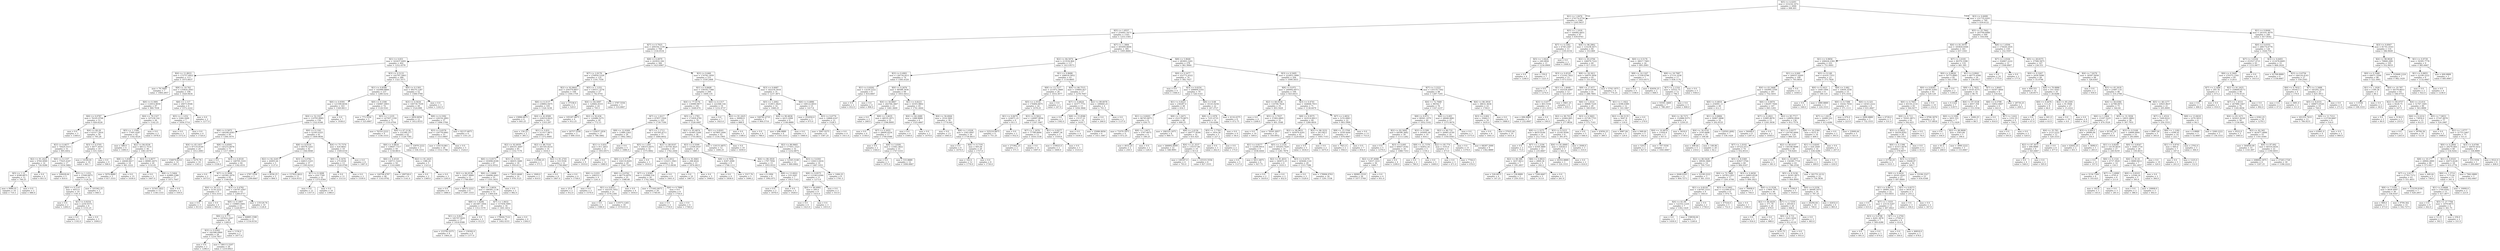digraph Tree {
node [shape=box] ;
0 [label="X[5] <= 4.4293\nmse = 333234.1072\nsamples = 2000\nvalue = 996.401"] ;
1 [label="X[1] <= 1.0476\nmse = 274174.0754\nsamples = 1260\nvalue = 1205.9437"] ;
0 -> 1 [labeldistance=2.5, labelangle=45, headlabel="True"] ;
2 [label="X[5] <= 1.8557\nmse = 254401.5473\nsamples = 1163\nvalue = 1253.1565"] ;
1 -> 2 ;
3 [label="X[7] <= 0.7925\nmse = 209104.1339\nsamples = 768\nvalue = 1334.0534"] ;
2 -> 3 ;
4 [label="X[1] <= 0.831\nmse = 163437.6491\nsamples = 402\nvalue = 1252.4378"] ;
3 -> 4 ;
5 [label="X[4] <= 11.8933\nmse = 172757.6922\nsamples = 113\nvalue = 1075.6637"] ;
4 -> 5 ;
6 [label="mse = 79.3469\nsamples = 7\nvalue = 1904.2857"] ;
5 -> 6 ;
7 [label="X[8] <= 10.762\nmse = 135824.2043\nsamples = 106\nvalue = 1020.9434"] ;
5 -> 7 ;
8 [label="X[0] <= 0.3081\nmse = 114914.9059\nsamples = 97\nvalue = 969.7938"] ;
7 -> 8 ;
9 [label="X[6] <= 0.0787\nmse = 76105.9708\nsamples = 53\nvalue = 826.6226"] ;
8 -> 9 ;
10 [label="mse = 0.0\nsamples = 3\nvalue = 1349.0"] ;
9 -> 10 ;
11 [label="X[4] <= 69.29\nmse = 63317.2816\nsamples = 50\nvalue = 795.28"] ;
9 -> 11 ;
12 [label="X[3] <= 0.4677\nmse = 70420.5515\nsamples = 31\nvalue = 895.6452"] ;
11 -> 12 ;
13 [label="X[2] <= 91.2425\nmse = 9764.4949\nsamples = 14\nvalue = 726.9286"] ;
12 -> 13 ;
14 [label="X[5] <= 1.12\nmse = 8398.6875\nsamples = 12\nvalue = 706.25"] ;
13 -> 14 ;
15 [label="mse = 9980.01\nsamples = 10\nvalue = 710.3"] ;
14 -> 15 ;
16 [label="mse = 0.0\nsamples = 2\nvalue = 686.0"] ;
14 -> 16 ;
17 [label="mse = 0.0\nsamples = 2\nvalue = 851.0"] ;
13 -> 17 ;
18 [label="X[0] <= 0.1107\nmse = 77625.4187\nsamples = 17\nvalue = 1034.5882"] ;
12 -> 18 ;
19 [label="mse = 109428.64\nsamples = 5\nvalue = 819.4"] ;
18 -> 19 ;
20 [label="X[5] <= 1.1252\nmse = 37040.6875\nsamples = 12\nvalue = 1124.25"] ;
18 -> 20 ;
21 [label="X[0] <= 0.1147\nmse = 4453.0\nsamples = 10\nvalue = 1181.0"] ;
20 -> 21 ;
22 [label="mse = 0.0\nsamples = 2\nvalue = 1284.0"] ;
21 -> 22 ;
23 [label="X[1] <= 0.8254\nmse = 2250.9375\nsamples = 8\nvalue = 1155.25"] ;
21 -> 23 ;
24 [label="mse = 0.0\nsamples = 5\nvalue = 1192.0"] ;
23 -> 24 ;
25 [label="mse = 0.0\nsamples = 3\nvalue = 1094.0"] ;
23 -> 25 ;
26 [label="mse = 103362.25\nsamples = 2\nvalue = 840.5"] ;
20 -> 26 ;
27 [label="X[3] <= 0.5705\nmse = 8477.3019\nsamples = 19\nvalue = 631.5263"] ;
11 -> 27 ;
28 [label="mse = 14184.81\nsamples = 10\nvalue = 661.7"] ;
27 -> 28 ;
29 [label="mse = 0.0\nsamples = 9\nvalue = 598.0"] ;
27 -> 29 ;
30 [label="X[4] <= 79.1327\nmse = 107230.142\nsamples = 44\nvalue = 1142.25"] ;
8 -> 30 ;
31 [label="X[5] <= 1.1594\nmse = 77491.6287\nsamples = 42\nvalue = 1102.4524"] ;
30 -> 31 ;
32 [label="mse = 588.0\nsamples = 4\nvalue = 1490.0"] ;
31 -> 32 ;
33 [label="X[2] <= 84.0536\nmse = 68112.7514\nsamples = 38\nvalue = 1061.6579"] ;
31 -> 33 ;
34 [label="X[8] <= 5.8381\nmse = 24648.0617\nsamples = 18\nvalue = 961.2222"] ;
33 -> 34 ;
35 [label="mse = 5976.8889\nsamples = 3\nvalue = 617.3333"] ;
34 -> 35 ;
36 [label="mse = 0.0\nsamples = 15\nvalue = 1030.0"] ;
34 -> 36 ;
37 [label="X[3] <= 0.4677\nmse = 89981.6475\nsamples = 20\nvalue = 1152.05"] ;
33 -> 37 ;
38 [label="mse = 0.0\nsamples = 3\nvalue = 1607.0"] ;
37 -> 38 ;
39 [label="X[8] <= 5.5464\nmse = 62889.2388\nsamples = 17\nvalue = 1071.7647"] ;
37 -> 39 ;
40 [label="mse = 31543.1822\nsamples = 15\nvalue = 1140.1333"] ;
39 -> 40 ;
41 [label="mse = 0.0\nsamples = 2\nvalue = 559.0"] ;
39 -> 41 ;
42 [label="mse = 0.0\nsamples = 2\nvalue = 1978.0"] ;
30 -> 42 ;
43 [label="X[6] <= 1.117\nmse = 29073.9506\nsamples = 9\nvalue = 1572.2222"] ;
7 -> 43 ;
44 [label="X[5] <= 1.1252\nmse = 5364.2449\nsamples = 7\nvalue = 1656.5714"] ;
43 -> 44 ;
45 [label="mse = 0.0\nsamples = 3\nvalue = 1572.0"] ;
44 -> 45 ;
46 [label="mse = 0.0\nsamples = 4\nvalue = 1720.0"] ;
44 -> 46 ;
47 [label="mse = 0.0\nsamples = 2\nvalue = 1277.0"] ;
43 -> 47 ;
48 [label="X[3] <= 0.5133\nmse = 142797.5063\nsamples = 289\nvalue = 1321.5571"] ;
4 -> 48 ;
49 [label="X[1] <= 0.8566\nmse = 142989.8866\nsamples = 237\nvalue = 1280.5232"] ;
48 -> 49 ;
50 [label="X[6] <= 0.9391\nmse = 121599.6036\nsamples = 163\nvalue = 1349.0613"] ;
49 -> 50 ;
51 [label="X[4] <= 52.3327\nmse = 110793.8985\nsamples = 156\nvalue = 1322.6346"] ;
50 -> 51 ;
52 [label="X[6] <= 0.5875\nmse = 140248.4583\nsamples = 95\nvalue = 1266.5474"] ;
51 -> 52 ;
53 [label="X[4] <= 45.1457\nmse = 97110.9149\nsamples = 24\nvalue = 1412.2083"] ;
52 -> 53 ;
54 [label="mse = 156879.8214\nsamples = 14\nvalue = 1461.5"] ;
53 -> 54 ;
55 [label="mse = 5270.76\nsamples = 10\nvalue = 1343.2"] ;
53 -> 55 ;
56 [label="X[8] <= 6.8581\nmse = 145233.8476\nsamples = 71\nvalue = 1217.3099"] ;
52 -> 56 ;
57 [label="mse = 0.0\nsamples = 7\nvalue = 1536.0"] ;
56 -> 57 ;
58 [label="X[3] <= 0.4518\nmse = 148795.3103\nsamples = 64\nvalue = 1182.4531"] ;
56 -> 58 ;
59 [label="mse = 0.0\nsamples = 2\nvalue = 1673.0"] ;
58 -> 59 ;
60 [label="X[7] <= 0.3098\nmse = 145582.2979\nsamples = 62\nvalue = 1166.629"] ;
58 -> 60 ;
61 [label="X[4] <= 30.111\nmse = 5134.2222\nsamples = 9\nvalue = 914.3333"] ;
60 -> 61 ;
62 [label="mse = 0.0\nsamples = 3\nvalue = 813.0"] ;
61 -> 62 ;
63 [label="mse = 0.0\nsamples = 6\nvalue = 965.0"] ;
61 -> 63 ;
64 [label="X[3] <= 0.4782\nmse = 156787.4567\nsamples = 53\nvalue = 1209.4717"] ;
60 -> 64 ;
65 [label="X[0] <= 0.1807\nmse = 159865.0481\nsamples = 43\nvalue = 1228.6977"] ;
64 -> 65 ;
66 [label="X[6] <= 0.775\nmse = 197614.2267\nsamples = 30\nvalue = 1260.8"] ;
65 -> 66 ;
67 [label="X[3] <= 0.4562\nmse = 182588.0969\nsamples = 28\nvalue = 1216.7857"] ;
66 -> 67 ;
68 [label="mse = 0.0\nsamples = 2\nvalue = 1296.0"] ;
67 -> 68 ;
69 [label="mse = 196113.5207\nsamples = 26\nvalue = 1210.6923"] ;
67 -> 69 ;
70 [label="mse = 1156.0\nsamples = 2\nvalue = 1877.0"] ;
66 -> 70 ;
71 [label="mse = 64885.1598\nsamples = 13\nvalue = 1154.6154"] ;
65 -> 71 ;
72 [label="mse = 135129.76\nsamples = 10\nvalue = 1126.8"] ;
64 -> 72 ;
73 [label="X[0] <= 0.1341\nmse = 52393.0325\nsamples = 61\nvalue = 1409.9836"] ;
51 -> 73 ;
74 [label="X[8] <= 8.9316\nmse = 69378.3243\nsamples = 42\nvalue = 1364.9048"] ;
73 -> 74 ;
75 [label="X[2] <= 92.3245\nmse = 44493.44\nsamples = 5\nvalue = 1137.6"] ;
74 -> 75 ;
76 [label="mse = 2787.5556\nsamples = 3\nvalue = 1299.6667"] ;
75 -> 76 ;
77 [label="mse = 8556.25\nsamples = 2\nvalue = 894.5"] ;
75 -> 77 ;
78 [label="X[3] <= 0.4782\nmse = 64815.5325\nsamples = 37\nvalue = 1395.6216"] ;
74 -> 78 ;
79 [label="mse = 157822.0622\nsamples = 15\nvalue = 1424.9333"] ;
78 -> 79 ;
80 [label="X[7] <= 0.3098\nmse = 416.7769\nsamples = 22\nvalue = 1375.6364"] ;
78 -> 80 ;
81 [label="mse = 0.0\nsamples = 12\nvalue = 1357.0"] ;
80 -> 81 ;
82 [label="mse = 0.0\nsamples = 10\nvalue = 1398.0"] ;
80 -> 82 ;
83 [label="X[4] <= 75.7374\nmse = 424.8643\nsamples = 19\nvalue = 1509.6316"] ;
73 -> 83 ;
84 [label="X[0] <= 0.1676\nmse = 275.4556\nsamples = 13\nvalue = 1520.0769"] ;
83 -> 84 ;
85 [label="mse = 0.0\nsamples = 11\nvalue = 1513.0"] ;
84 -> 85 ;
86 [label="mse = 0.0\nsamples = 2\nvalue = 1559.0"] ;
84 -> 86 ;
87 [label="mse = 0.0\nsamples = 6\nvalue = 1487.0"] ;
83 -> 87 ;
88 [label="mse = 0.0\nsamples = 7\nvalue = 1938.0"] ;
50 -> 88 ;
89 [label="X[0] <= 0.1506\nmse = 156967.4903\nsamples = 74\nvalue = 1129.5541"] ;
49 -> 89 ;
90 [label="mse = 773.5556\nsamples = 3\nvalue = 525.6667"] ;
89 -> 90 ;
91 [label="X[5] <= 1.1235\nmse = 147507.1359\nsamples = 71\nvalue = 1155.0704"] ;
89 -> 91 ;
92 [label="mse = 76310.2222\nsamples = 9\nvalue = 1336.3333"] ;
91 -> 92 ;
93 [label="X[4] <= 67.2136\nmse = 152380.377\nsamples = 62\nvalue = 1128.7581"] ;
91 -> 93 ;
94 [label="X[6] <= 0.8834\nmse = 139647.7317\nsamples = 59\nvalue = 1158.8814"] ;
93 -> 94 ;
95 [label="X[6] <= 0.4518\nmse = 149711.5243\nsamples = 54\nvalue = 1143.6481"] ;
94 -> 95 ;
96 [label="mse = 144708.4787\nsamples = 48\nvalue = 1143.9792"] ;
95 -> 96 ;
97 [label="mse = 189728.0\nsamples = 6\nvalue = 1141.0"] ;
95 -> 97 ;
98 [label="X[2] <= 91.2425\nmse = 1386.24\nsamples = 5\nvalue = 1323.4"] ;
94 -> 98 ;
99 [label="mse = 0.0\nsamples = 2\nvalue = 1369.0"] ;
98 -> 99 ;
100 [label="mse = 0.0\nsamples = 3\nvalue = 1293.0"] ;
98 -> 100 ;
101 [label="mse = 33976.2222\nsamples = 3\nvalue = 536.3333"] ;
93 -> 101 ;
102 [label="X[0] <= 0.1393\nmse = 99270.1287\nsamples = 52\nvalue = 1508.5769"] ;
48 -> 102 ;
103 [label="X[3] <= 0.5634\nmse = 100730.7039\nsamples = 49\nvalue = 1524.898"] ;
102 -> 103 ;
104 [label="mse = 2850.8056\nsamples = 12\nvalue = 1612.8333"] ;
103 -> 104 ;
105 [label="X[8] <= 6.3392\nmse = 129154.2893\nsamples = 37\nvalue = 1496.3784"] ;
103 -> 105 ;
106 [label="X[3] <= 0.6578\nmse = 130778.6961\nsamples = 33\nvalue = 1513.9697"] ;
105 -> 106 ;
107 [label="mse = 154110.861\nsamples = 28\nvalue = 1512.1786"] ;
106 -> 107 ;
108 [label="mse = 0.0\nsamples = 5\nvalue = 1524.0"] ;
106 -> 108 ;
109 [label="mse = 92137.6875\nsamples = 4\nvalue = 1351.25"] ;
105 -> 109 ;
110 [label="mse = 0.0\nsamples = 3\nvalue = 1242.0"] ;
102 -> 110 ;
111 [label="X[8] <= 6.4979\nmse = 243910.184\nsamples = 366\nvalue = 1423.6967"] ;
3 -> 111 ;
112 [label="X[7] <= 2.9178\nmse = 276959.5328\nsamples = 135\nvalue = 1191.7556"] ;
111 -> 112 ;
113 [label="X[2] <= 92.8643\nmse = 250379.8857\nsamples = 108\nvalue = 1304.1759"] ;
112 -> 113 ;
114 [label="X[6] <= 0.3137\nmse = 238802.0475\nsamples = 105\nvalue = 1326.3238"] ;
113 -> 114 ;
115 [label="mse = 23896.6875\nsamples = 4\nvalue = 645.25"] ;
114 -> 115 ;
116 [label="X[4] <= 42.8589\nmse = 228214.8425\nsamples = 101\nvalue = 1353.297"] ;
114 -> 116 ;
117 [label="mse = 156.25\nsamples = 2\nvalue = 385.5"] ;
116 -> 117 ;
118 [label="X[1] <= 0.831\nmse = 213517.9871\nsamples = 99\nvalue = 1372.8485"] ;
116 -> 118 ;
119 [label="X[2] <= 92.6939\nmse = 204101.4497\nsamples = 85\nvalue = 1332.7176"] ;
118 -> 119 ;
120 [label="X[6] <= 0.6573\nmse = 193096.8189\nsamples = 67\nvalue = 1432.9552"] ;
119 -> 120 ;
121 [label="X[2] <= 84.0536\nmse = 31627.8889\nsamples = 12\nvalue = 1788.6667"] ;
120 -> 121 ;
122 [label="mse = 0.0\nsamples = 6\nvalue = 1880.0"] ;
121 -> 122 ;
123 [label="mse = 46572.2222\nsamples = 6\nvalue = 1697.3333"] ;
121 -> 123 ;
124 [label="X[6] <= 1.0498\nmse = 194696.4443\nsamples = 55\nvalue = 1355.3455"] ;
120 -> 124 ;
125 [label="X[8] <= 3.0654\nmse = 196585.1136\nsamples = 53\nvalue = 1369.434"] ;
124 -> 125 ;
126 [label="X[8] <= 1.9206\nmse = 261487.1856\nsamples = 19\nvalue = 1312.1579"] ;
125 -> 126 ;
127 [label="X[1] <= 0.823\nmse = 185707.8201\nsamples = 17\nvalue = 1418.0588"] ;
126 -> 127 ;
128 [label="mse = 233782.9375\nsamples = 8\nvalue = 1464.25"] ;
127 -> 128 ;
129 [label="mse = 139392.0\nsamples = 9\nvalue = 1377.0"] ;
127 -> 129 ;
130 [label="mse = 0.0\nsamples = 2\nvalue = 412.0"] ;
126 -> 130 ;
131 [label="X[7] <= 1.0632\nmse = 157458.5995\nsamples = 34\nvalue = 1401.4412"] ;
125 -> 131 ;
132 [label="mse = 178444.7122\nsamples = 30\nvalue = 1402.4333"] ;
131 -> 132 ;
133 [label="mse = 0.0\nsamples = 4\nvalue = 1394.0"] ;
131 -> 133 ;
134 [label="mse = 0.0\nsamples = 2\nvalue = 982.0"] ;
124 -> 134 ;
135 [label="X[3] <= 0.516\nmse = 68455.3488\nsamples = 18\nvalue = 959.6111"] ;
119 -> 135 ;
136 [label="mse = 73633.4648\nsamples = 16\nvalue = 978.3125"] ;
135 -> 136 ;
137 [label="mse = 1849.0\nsamples = 2\nvalue = 810.0"] ;
135 -> 137 ;
138 [label="X[2] <= 88.7516\nmse = 201545.8214\nsamples = 14\nvalue = 1616.5"] ;
118 -> 138 ;
139 [label="mse = 133590.25\nsamples = 2\nvalue = 571.5"] ;
138 -> 139 ;
140 [label="X[4] <= 91.2745\nmse = 533.5556\nsamples = 12\nvalue = 1790.6667"] ;
138 -> 140 ;
141 [label="mse = 0.0\nsamples = 8\nvalue = 1807.0"] ;
140 -> 141 ;
142 [label="mse = 0.0\nsamples = 4\nvalue = 1758.0"] ;
140 -> 142 ;
143 [label="mse = 37538.0\nsamples = 3\nvalue = 529.0"] ;
113 -> 143 ;
144 [label="X[5] <= 1.1252\nmse = 130511.3278\nsamples = 27\nvalue = 742.0741"] ;
112 -> 144 ;
145 [label="X[4] <= 64.5097\nmse = 120662.8333\nsamples = 24\nvalue = 795.5"] ;
144 -> 145 ;
146 [label="mse = 105187.6875\nsamples = 4\nvalue = 912.25"] ;
145 -> 146 ;
147 [label="X[2] <= 92.636\nmse = 120486.5275\nsamples = 20\nvalue = 772.15"] ;
145 -> 147 ;
148 [label="mse = 26757.5556\nsamples = 3\nvalue = 690.3333"] ;
147 -> 148 ;
149 [label="mse = 135637.1834\nsamples = 17\nvalue = 786.5882"] ;
147 -> 149 ;
150 [label="mse = 3787.5556\nsamples = 3\nvalue = 314.6667"] ;
144 -> 150 ;
151 [label="X[3] <= 0.668\nmse = 174782.1859\nsamples = 231\nvalue = 1559.2468"] ;
111 -> 151 ;
152 [label="X[1] <= 0.8408\nmse = 158183.7368\nsamples = 200\nvalue = 1609.135"] ;
151 -> 152 ;
153 [label="X[4] <= 77.0176\nmse = 134989.9877\nsamples = 181\nvalue = 1648.674"] ;
152 -> 153 ;
154 [label="X[7] <= 1.0217\nmse = 87857.1926\nsamples = 103\nvalue = 1739.7184"] ;
153 -> 154 ;
155 [label="X[8] <= 12.9309\nmse = 11880.2263\nsamples = 26\nvalue = 1902.3462"] ;
154 -> 155 ;
156 [label="X[1] <= 0.831\nmse = 911.2653\nsamples = 21\nvalue = 1953.8571"] ;
155 -> 156 ;
157 [label="mse = 0.0\nsamples = 9\nvalue = 1919.0"] ;
156 -> 157 ;
158 [label="mse = 0.0\nsamples = 12\nvalue = 1980.0"] ;
156 -> 158 ;
159 [label="mse = 0.0\nsamples = 5\nvalue = 1686.0"] ;
155 -> 159 ;
160 [label="X[7] <= 1.1713\nmse = 101565.8711\nsamples = 77\nvalue = 1684.8052"] ;
154 -> 160 ;
161 [label="X[5] <= 1.645\nmse = 106315.6475\nsamples = 32\nvalue = 1575.9062"] ;
160 -> 161 ;
162 [label="X[0] <= 0.3773\nmse = 104110.8205\nsamples = 29\nvalue = 1540.7241"] ;
161 -> 162 ;
163 [label="X[6] <= 0.931\nmse = 108253.5\nsamples = 4\nvalue = 1241.0"] ;
162 -> 163 ;
164 [label="mse = 25.0\nsamples = 2\nvalue = 912.0"] ;
163 -> 164 ;
165 [label="mse = 0.0\nsamples = 2\nvalue = 1570.0"] ;
163 -> 165 ;
166 [label="X[6] <= 0.6762\nmse = 86774.6976\nsamples = 25\nvalue = 1588.68"] ;
162 -> 166 ;
167 [label="X[1] <= 0.8311\nmse = 102335.7052\nsamples = 21\nvalue = 1576.2381"] ;
166 -> 167 ;
168 [label="mse = 0.0\nsamples = 3\nvalue = 1586.0"] ;
167 -> 168 ;
169 [label="mse = 119373.1265\nsamples = 18\nvalue = 1574.6111"] ;
167 -> 169 ;
170 [label="mse = 0.0\nsamples = 4\nvalue = 1654.0"] ;
166 -> 170 ;
171 [label="mse = 0.0\nsamples = 3\nvalue = 1916.0"] ;
161 -> 171 ;
172 [label="X[2] <= 89.9107\nmse = 83758.3625\nsamples = 45\nvalue = 1762.2444"] ;
160 -> 172 ;
173 [label="X[7] <= 4.2012\nmse = 110211.1943\nsamples = 32\nvalue = 1715.8438"] ;
172 -> 173 ;
174 [label="X[7] <= 2.9385\nmse = 131898.534\nsamples = 26\nvalue = 1742.3462"] ;
173 -> 174 ;
175 [label="mse = 171442.8475\nsamples = 20\nvalue = 1740.05"] ;
174 -> 175 ;
176 [label="X[6] <= 0.7886\nmse = 8.0\nsamples = 6\nvalue = 1750.0"] ;
174 -> 176 ;
177 [label="mse = 0.0\nsamples = 2\nvalue = 1754.0"] ;
176 -> 177 ;
178 [label="mse = 0.0\nsamples = 4\nvalue = 1748.0"] ;
176 -> 178 ;
179 [label="mse = 0.0\nsamples = 6\nvalue = 1601.0"] ;
173 -> 179 ;
180 [label="X[2] <= 91.8461\nmse = 298.4024\nsamples = 13\nvalue = 1876.4615"] ;
172 -> 180 ;
181 [label="mse = 0.0\nsamples = 10\nvalue = 1867.0"] ;
180 -> 181 ;
182 [label="mse = 0.0\nsamples = 3\nvalue = 1908.0"] ;
180 -> 182 ;
183 [label="X[5] <= 1.1783\nmse = 171829.4781\nsamples = 78\nvalue = 1528.4487"] ;
153 -> 183 ;
184 [label="X[2] <= 93.4874\nmse = 81065.5208\nsamples = 36\nvalue = 1755.0833"] ;
183 -> 184 ;
185 [label="X[3] <= 0.5599\nmse = 12506.9167\nsamples = 24\nvalue = 1885.5"] ;
184 -> 185 ;
186 [label="X[8] <= 8.7856\nmse = 8307.2099\nsamples = 9\nvalue = 1768.1111"] ;
185 -> 186 ;
187 [label="mse = 0.0\nsamples = 4\nvalue = 1858.0"] ;
186 -> 187 ;
188 [label="mse = 3317.76\nsamples = 5\nvalue = 1696.2"] ;
186 -> 188 ;
189 [label="X[4] <= 80.3918\nmse = 1797.7956\nsamples = 15\nvalue = 1955.9333"] ;
185 -> 189 ;
190 [label="mse = 0.1094\nsamples = 8\nvalue = 1992.875"] ;
189 -> 190 ;
191 [label="X[8] <= 13.0022\nmse = 510.2041\nsamples = 7\nvalue = 1913.7143"] ;
189 -> 191 ;
192 [label="mse = 0.0\nsamples = 2\nvalue = 1878.0"] ;
191 -> 192 ;
193 [label="mse = 0.0\nsamples = 5\nvalue = 1928.0"] ;
191 -> 193 ;
194 [label="mse = 116131.6875\nsamples = 12\nvalue = 1494.25"] ;
184 -> 194 ;
195 [label="X[1] <= 0.8203\nmse = 167865.2494\nsamples = 42\nvalue = 1334.1905"] ;
183 -> 195 ;
196 [label="mse = 0.0\nsamples = 10\nvalue = 1659.0"] ;
195 -> 196 ;
197 [label="X[2] <= 89.9665\nmse = 177051.1523\nsamples = 32\nvalue = 1232.6875"] ;
195 -> 197 ;
198 [label="mse = 12345.5148\nsamples = 13\nvalue = 860.8462"] ;
197 -> 198 ;
199 [label="X[3] <= 0.6361\nmse = 130413.0416\nsamples = 19\nvalue = 1487.1053"] ;
197 -> 199 ;
200 [label="X[8] <= 9.9575\nmse = 115363.6364\nsamples = 11\nvalue = 1273.0"] ;
199 -> 200 ;
201 [label="X[4] <= 84.6992\nmse = 200.0\nsamples = 9\nvalue = 1433.0"] ;
200 -> 201 ;
202 [label="mse = 0.0\nsamples = 6\nvalue = 1423.0"] ;
201 -> 202 ;
203 [label="mse = 0.0\nsamples = 3\nvalue = 1453.0"] ;
201 -> 203 ;
204 [label="mse = 0.0\nsamples = 2\nvalue = 553.0"] ;
200 -> 204 ;
205 [label="mse = 1406.25\nsamples = 8\nvalue = 1781.5"] ;
199 -> 205 ;
206 [label="X[0] <= 0.1317\nmse = 222368.144\nsamples = 19\nvalue = 1232.4737"] ;
152 -> 206 ;
207 [label="mse = 0.0\nsamples = 7\nvalue = 1823.0"] ;
206 -> 207 ;
208 [label="X[2] <= 91.2425\nmse = 30000.0\nsamples = 12\nvalue = 888.0"] ;
206 -> 208 ;
209 [label="mse = 0.0\nsamples = 3\nvalue = 1188.0"] ;
208 -> 209 ;
210 [label="mse = 0.0\nsamples = 9\nvalue = 788.0"] ;
208 -> 210 ;
211 [label="X[3] <= 0.6687\nmse = 162218.3018\nsamples = 31\nvalue = 1237.3871"] ;
151 -> 211 ;
212 [label="X[5] <= 1.2062\nmse = 153811.0625\nsamples = 16\nvalue = 1068.25"] ;
211 -> 212 ;
213 [label="mse = 326781.6735\nsamples = 7\nvalue = 964.5714"] ;
212 -> 213 ;
214 [label="X[4] <= 90.4836\nmse = 4415.2099\nsamples = 9\nvalue = 1148.8889"] ;
212 -> 214 ;
215 [label="mse = 696.8889\nsamples = 6\nvalue = 1193.3333"] ;
214 -> 215 ;
216 [label="mse = 0.0\nsamples = 3\nvalue = 1060.0"] ;
214 -> 216 ;
217 [label="X[6] <= 0.4886\nmse = 108122.6933\nsamples = 15\nvalue = 1417.8"] ;
211 -> 217 ;
218 [label="mse = 252050.0\nsamples = 3\nvalue = 975.0"] ;
217 -> 218 ;
219 [label="X[3] <= 0.6776\nmse = 10868.4167\nsamples = 12\nvalue = 1528.5"] ;
217 -> 219 ;
220 [label="mse = 5947.9375\nsamples = 8\nvalue = 1587.25"] ;
219 -> 220 ;
221 [label="mse = 0.0\nsamples = 4\nvalue = 1411.0"] ;
219 -> 221 ;
222 [label="X[7] <= 1.3884\nmse = 305009.8004\nsamples = 395\nvalue = 1095.8684"] ;
2 -> 222 ;
223 [label="X[2] <= 84.5074\nmse = 213534.964\nsamples = 117\nvalue = 1413.9573"] ;
222 -> 223 ;
224 [label="X[3] <= 0.4901\nmse = 136734.9211\nsamples = 74\nvalue = 1585.4324"] ;
223 -> 224 ;
225 [label="X[1] <= 0.8292\nmse = 13230.2222\nsamples = 6\nvalue = 814.6667"] ;
224 -> 225 ;
226 [label="mse = 0.0\nsamples = 2\nvalue = 652.0"] ;
225 -> 226 ;
227 [label="mse = 0.0\nsamples = 4\nvalue = 896.0"] ;
225 -> 227 ;
228 [label="X[0] <= 0.2676\nmse = 90588.3936\nsamples = 68\nvalue = 1653.4412"] ;
224 -> 228 ;
229 [label="X[4] <= 56.8867\nmse = 202766.3667\nsamples = 23\nvalue = 1481.2609"] ;
228 -> 229 ;
230 [label="mse = 0.0\nsamples = 2\nvalue = 268.0"] ;
229 -> 230 ;
231 [label="X[8] <= 3.4635\nmse = 68535.2971\nsamples = 21\nvalue = 1596.8095"] ;
229 -> 231 ;
232 [label="mse = 0.0\nsamples = 4\nvalue = 1158.0"] ;
231 -> 232 ;
233 [label="X[7] <= 0.2055\nmse = 28694.0554\nsamples = 17\nvalue = 1700.0588"] ;
231 -> 233 ;
234 [label="mse = 0.0\nsamples = 2\nvalue = 1344.0"] ;
233 -> 234 ;
235 [label="X[8] <= 5.8381\nmse = 13362.3822\nsamples = 15\nvalue = 1747.5333"] ;
233 -> 235 ;
236 [label="mse = 0.0\nsamples = 3\nvalue = 1975.0"] ;
235 -> 236 ;
237 [label="mse = 533.8889\nsamples = 12\nvalue = 1690.6667"] ;
235 -> 237 ;
238 [label="X[1] <= 0.8223\nmse = 10355.9802\nsamples = 45\nvalue = 1741.4444"] ;
228 -> 238 ;
239 [label="X[4] <= 64.2089\nmse = 1088.8889\nsamples = 6\nvalue = 1525.6667"] ;
238 -> 239 ;
240 [label="mse = 0.0\nsamples = 4\nvalue = 1549.0"] ;
239 -> 240 ;
241 [label="mse = 0.0\nsamples = 2\nvalue = 1479.0"] ;
239 -> 241 ;
242 [label="X[4] <= 56.6944\nmse = 3516.5891\nsamples = 39\nvalue = 1774.641"] ;
238 -> 242 ;
243 [label="mse = 0.0\nsamples = 13\nvalue = 1845.0"] ;
242 -> 243 ;
244 [label="X[8] <= 1.0328\nmse = 1562.0947\nsamples = 26\nvalue = 1739.4615"] ;
242 -> 244 ;
245 [label="mse = 0.0\nsamples = 6\nvalue = 1679.0"] ;
244 -> 245 ;
246 [label="X[6] <= 0.7191\nmse = 605.04\nsamples = 20\nvalue = 1757.6"] ;
244 -> 246 ;
247 [label="mse = 162.0\nsamples = 12\nvalue = 1776.0"] ;
246 -> 247 ;
248 [label="mse = 0.0\nsamples = 8\nvalue = 1730.0"] ;
246 -> 248 ;
249 [label="X[1] <= 0.8688\nmse = 208018.5852\nsamples = 43\nvalue = 1118.8605"] ;
223 -> 249 ;
250 [label="X[8] <= 13.7217\nmse = 211972.3669\nsamples = 26\nvalue = 1014.3077"] ;
249 -> 250 ;
251 [label="X[5] <= 2.3516\nmse = 176484.6875\nsamples = 24\nvalue = 1078.25"] ;
250 -> 251 ;
252 [label="X[1] <= 0.8479\nmse = 224071.25\nsamples = 6\nvalue = 811.5"] ;
251 -> 252 ;
253 [label="mse = 325216.6875\nsamples = 4\nvalue = 751.25"] ;
252 -> 253 ;
254 [label="mse = 0.0\nsamples = 2\nvalue = 932.0"] ;
252 -> 254 ;
255 [label="X[3] <= 0.5822\nmse = 128997.8056\nsamples = 18\nvalue = 1167.1667"] ;
251 -> 255 ;
256 [label="X[7] <= 1.2076\nmse = 77788.8994\nsamples = 13\nvalue = 1016.1538"] ;
255 -> 256 ;
257 [label="mse = 271962.25\nsamples = 2\nvalue = 571.5"] ;
256 -> 257 ;
258 [label="mse = 0.0\nsamples = 11\nvalue = 1097.0"] ;
256 -> 258 ;
259 [label="X[1] <= 0.8277\nmse = 48687.36\nsamples = 5\nvalue = 1559.8"] ;
255 -> 259 ;
260 [label="mse = 119025.0\nsamples = 2\nvalue = 1600.0"] ;
259 -> 260 ;
261 [label="mse = 0.0\nsamples = 3\nvalue = 1533.0"] ;
259 -> 261 ;
262 [label="mse = 0.0\nsamples = 2\nvalue = 247.0"] ;
250 -> 262 ;
263 [label="X[4] <= 66.7515\nmse = 159683.827\nsamples = 17\nvalue = 1278.7647"] ;
249 -> 263 ;
264 [label="X[7] <= 0.6624\nmse = 16377.7751\nsamples = 13\nvalue = 1456.3846"] ;
263 -> 264 ;
265 [label="mse = 0.0\nsamples = 3\nvalue = 1582.0"] ;
264 -> 265 ;
266 [label="X[8] <= 15.8586\nmse = 15137.21\nsamples = 10\nvalue = 1418.7"] ;
264 -> 266 ;
267 [label="mse = 0.0\nsamples = 4\nvalue = 1430.0"] ;
266 -> 267 ;
268 [label="mse = 25086.8056\nsamples = 6\nvalue = 1411.1667"] ;
266 -> 268 ;
269 [label="X[2] <= 89.6078\nmse = 189660.25\nsamples = 4\nvalue = 701.5"] ;
263 -> 269 ;
270 [label="mse = 0.0\nsamples = 2\nvalue = 266.0"] ;
269 -> 270 ;
271 [label="mse = 0.0\nsamples = 2\nvalue = 1137.0"] ;
269 -> 271 ;
272 [label="X[8] <= 5.9648\nmse = 283003.3201\nsamples = 278\nvalue = 961.9964"] ;
222 -> 272 ;
273 [label="X[0] <= 0.1677\nmse = 252772.4522\nsamples = 74\nvalue = 582.7027"] ;
272 -> 273 ;
274 [label="mse = 0.0\nsamples = 4\nvalue = 1566.0"] ;
273 -> 274 ;
275 [label="X[3] <= 0.6254\nmse = 208809.5355\nsamples = 70\nvalue = 526.5143"] ;
273 -> 275 ;
276 [label="X[1] <= 0.8221\nmse = 236287.0\nsamples = 48\nvalue = 654.5"] ;
275 -> 276 ;
277 [label="X[1] <= 0.8203\nmse = 96745.6875\nsamples = 8\nvalue = 430.75"] ;
276 -> 277 ;
278 [label="mse = 71079.1875\nsamples = 4\nvalue = 672.25"] ;
277 -> 278 ;
279 [label="X[8] <= 1.0471\nmse = 5767.6875\nsamples = 4\nvalue = 189.25"] ;
277 -> 279 ;
280 [label="mse = 4032.25\nsamples = 2\nvalue = 250.5"] ;
279 -> 280 ;
281 [label="mse = 0.0\nsamples = 2\nvalue = 128.0"] ;
279 -> 281 ;
282 [label="X[8] <= 1.0471\nmse = 252179.8875\nsamples = 40\nvalue = 699.25"] ;
276 -> 282 ;
283 [label="mse = 206325.1875\nsamples = 8\nvalue = 969.75"] ;
282 -> 283 ;
284 [label="X[8] <= 2.4156\nmse = 240777.8594\nsamples = 32\nvalue = 631.625"] ;
282 -> 284 ;
285 [label="mse = 266892.8099\nsamples = 22\nvalue = 548.9091"] ;
284 -> 285 ;
286 [label="X[4] <= 21.3537\nmse = 135157.84\nsamples = 10\nvalue = 813.6"] ;
284 -> 286 ;
287 [label="mse = 149187.0\nsamples = 4\nvalue = 793.0"] ;
286 -> 287 ;
288 [label="mse = 125333.5556\nsamples = 6\nvalue = 827.3333"] ;
286 -> 288 ;
289 [label="X[6] <= 0.68\nmse = 35143.9256\nsamples = 22\nvalue = 247.2727"] ;
275 -> 289 ;
290 [label="X[8] <= 2.1978\nmse = 7221.6735\nsamples = 14\nvalue = 118.4286"] ;
289 -> 290 ;
291 [label="X[5] <= 3.7783\nmse = 1816.56\nsamples = 5\nvalue = 227.2"] ;
290 -> 291 ;
292 [label="mse = 0.0\nsamples = 3\nvalue = 262.0"] ;
291 -> 292 ;
293 [label="mse = 0.0\nsamples = 2\nvalue = 175.0"] ;
291 -> 293 ;
294 [label="mse = 0.0\nsamples = 9\nvalue = 58.0"] ;
290 -> 294 ;
295 [label="mse = 4116.4375\nsamples = 8\nvalue = 472.75"] ;
289 -> 295 ;
296 [label="X[3] <= 0.5495\nmse = 222853.3999\nsamples = 204\nvalue = 1099.5833"] ;
272 -> 296 ;
297 [label="X[8] <= 8.972\nmse = 240992.6073\nsamples = 106\nvalue = 925.6415"] ;
296 -> 297 ;
298 [label="X[2] <= 84.0536\nmse = 116706.7624\nsamples = 35\nvalue = 493.5429"] ;
297 -> 298 ;
299 [label="mse = 0.0\nsamples = 4\nvalue = 1208.0"] ;
298 -> 299 ;
300 [label="X[5] <= 3.7937\nmse = 57402.6805\nsamples = 31\nvalue = 401.3548"] ;
298 -> 300 ;
301 [label="mse = 0.0\nsamples = 10\nvalue = 509.0"] ;
300 -> 301 ;
302 [label="mse = 76591.8957\nsamples = 21\nvalue = 350.0952"] ;
300 -> 302 ;
303 [label="X[3] <= 0.4741\nmse = 164848.7915\nsamples = 71\nvalue = 1138.6479"] ;
297 -> 303 ;
304 [label="X[8] <= 9.9575\nmse = 163514.8913\nsamples = 49\nvalue = 1289.0816"] ;
303 -> 304 ;
305 [label="X[2] <= 90.9031\nmse = 165979.4201\nsamples = 42\nvalue = 1229.6429"] ;
304 -> 305 ;
306 [label="X[1] <= 0.8277\nmse = 12296.6914\nsamples = 9\nvalue = 1038.4444"] ;
305 -> 306 ;
307 [label="mse = 0.0\nsamples = 5\nvalue = 1127.0"] ;
306 -> 307 ;
308 [label="mse = 5611.6875\nsamples = 4\nvalue = 927.75"] ;
306 -> 308 ;
309 [label="X[5] <= 3.1516\nmse = 195203.7429\nsamples = 33\nvalue = 1281.7879"] ;
305 -> 309 ;
310 [label="X[2] <= 91.4031\nmse = 340472.25\nsamples = 4\nvalue = 1035.5"] ;
309 -> 310 ;
311 [label="mse = 0.0\nsamples = 2\nvalue = 1619.0"] ;
310 -> 311 ;
312 [label="mse = 0.0\nsamples = 2\nvalue = 452.0"] ;
310 -> 312 ;
313 [label="X[3] <= 0.4374\nmse = 165646.1141\nsamples = 29\nvalue = 1315.7586"] ;
309 -> 313 ;
314 [label="mse = 0.0\nsamples = 3\nvalue = 1529.0"] ;
313 -> 314 ;
315 [label="mse = 178906.9763\nsamples = 26\nvalue = 1291.1538"] ;
313 -> 315 ;
316 [label="X[2] <= 86.3232\nmse = 343.0612\nsamples = 7\nvalue = 1645.7143"] ;
304 -> 316 ;
317 [label="mse = 0.0\nsamples = 5\nvalue = 1634.0"] ;
316 -> 317 ;
318 [label="mse = 0.0\nsamples = 2\nvalue = 1675.0"] ;
316 -> 318 ;
319 [label="X[7] <= 2.4832\nmse = 5152.6963\nsamples = 22\nvalue = 803.5909"] ;
303 -> 319 ;
320 [label="X[8] <= 15.3769\nmse = 3558.4444\nsamples = 9\nvalue = 876.6667"] ;
319 -> 320 ;
321 [label="mse = 7921.0\nsamples = 2\nvalue = 956.0"] ;
320 -> 321 ;
322 [label="mse = 0.0\nsamples = 7\nvalue = 854.0"] ;
320 -> 322 ;
323 [label="mse = 0.0\nsamples = 13\nvalue = 753.0"] ;
319 -> 323 ;
324 [label="X[7] <= 3.2221\nmse = 135110.7302\nsamples = 98\nvalue = 1287.7245"] ;
296 -> 324 ;
325 [label="X[4] <= 72.7689\nmse = 98356.7\nsamples = 76\nvalue = 1167.2237"] ;
324 -> 325 ;
326 [label="X[8] <= 8.972\nmse = 99561.1479\nsamples = 49\nvalue = 1052.5102"] ;
325 -> 326 ;
327 [label="X[2] <= 82.5692\nmse = 64598.3682\nsamples = 39\nvalue = 1113.1282"] ;
326 -> 327 ;
328 [label="mse = 0.0\nsamples = 5\nvalue = 1279.0"] ;
327 -> 328 ;
329 [label="X[3] <= 0.695\nmse = 69457.0182\nsamples = 34\nvalue = 1088.7353"] ;
327 -> 329 ;
330 [label="X[2] <= 87.4088\nmse = 72037.1433\nsamples = 30\nvalue = 1060.7"] ;
329 -> 330 ;
331 [label="mse = 80983.5518\nsamples = 26\nvalue = 1077.5769"] ;
330 -> 331 ;
332 [label="mse = 0.0\nsamples = 4\nvalue = 951.0"] ;
330 -> 332 ;
333 [label="mse = 0.0\nsamples = 4\nvalue = 1299.0"] ;
329 -> 333 ;
334 [label="X[3] <= 0.599\nmse = 165695.49\nsamples = 10\nvalue = 816.1"] ;
326 -> 334 ;
335 [label="X[8] <= 11.7378\nmse = 92852.16\nsamples = 5\nvalue = 1159.2"] ;
334 -> 335 ;
336 [label="mse = 0.0\nsamples = 2\nvalue = 786.0"] ;
335 -> 336 ;
337 [label="mse = 0.0\nsamples = 3\nvalue = 1408.0"] ;
335 -> 337 ;
338 [label="X[2] <= 85.774\nmse = 3103.6\nsamples = 5\nvalue = 473.0"] ;
334 -> 338 ;
339 [label="mse = 0.0\nsamples = 3\nvalue = 471.0"] ;
338 -> 339 ;
340 [label="mse = 7744.0\nsamples = 2\nvalue = 476.0"] ;
338 -> 340 ;
341 [label="X[6] <= 0.493\nmse = 28948.9081\nsamples = 27\nvalue = 1375.4074"] ;
325 -> 341 ;
342 [label="X[2] <= 80.732\nmse = 26965.4149\nsamples = 24\nvalue = 1350.4583"] ;
341 -> 342 ;
343 [label="mse = 0.0\nsamples = 15\nvalue = 1379.0"] ;
342 -> 343 ;
344 [label="mse = 68287.2099\nsamples = 9\nvalue = 1302.8889"] ;
342 -> 344 ;
345 [label="mse = 0.0\nsamples = 3\nvalue = 1575.0"] ;
341 -> 345 ;
346 [label="X[4] <= 80.3918\nmse = 38632.3636\nsamples = 22\nvalue = 1704.0"] ;
324 -> 346 ;
347 [label="X[3] <= 0.602\nmse = 35662.5\nsamples = 16\nvalue = 1635.0"] ;
346 -> 347 ;
348 [label="mse = 0.0\nsamples = 6\nvalue = 1641.0"] ;
347 -> 348 ;
349 [label="mse = 57025.44\nsamples = 10\nvalue = 1631.4"] ;
347 -> 349 ;
350 [label="mse = 0.0\nsamples = 6\nvalue = 1888.0"] ;
346 -> 350 ;
351 [label="X[5] <= 1.1018\nmse = 164082.6651\nsamples = 97\nvalue = 639.8763"] ;
1 -> 351 ;
352 [label="X[7] <= 4.1582\nmse = 6740.2367\nsamples = 13\nvalue = 1195.6154"] ;
351 -> 352 ;
353 [label="X[5] <= 1.0424\nmse = 240.0826\nsamples = 11\nvalue = 1230.0909"] ;
352 -> 353 ;
354 [label="mse = 0.0\nsamples = 4\nvalue = 1246.0"] ;
353 -> 354 ;
355 [label="mse = 150.0\nsamples = 7\nvalue = 1221.0"] ;
353 -> 355 ;
356 [label="mse = 0.0\nsamples = 2\nvalue = 1006.0"] ;
352 -> 356 ;
357 [label="X[4] <= 96.2862\nmse = 133238.4471\nsamples = 84\nvalue = 553.869"] ;
351 -> 357 ;
358 [label="X[2] <= 83.4794\nmse = 106079.7222\nsamples = 60\nvalue = 417.3333"] ;
357 -> 358 ;
359 [label="X[3] <= 0.4518\nmse = 172162.7822\nsamples = 15\nvalue = 673.5333"] ;
358 -> 359 ;
360 [label="mse = 0.0\nsamples = 3\nvalue = 1274.0"] ;
359 -> 360 ;
361 [label="X[1] <= 1.0648\nmse = 102528.4097\nsamples = 12\nvalue = 523.4167"] ;
359 -> 361 ;
362 [label="X[3] <= 0.677\nmse = 803.5556\nsamples = 6\nvalue = 211.3333"] ;
361 -> 362 ;
363 [label="mse = 696.8889\nsamples = 3\nvalue = 232.6667"] ;
362 -> 363 ;
364 [label="mse = 0.0\nsamples = 3\nvalue = 190.0"] ;
362 -> 364 ;
365 [label="mse = 9461.25\nsamples = 6\nvalue = 835.5"] ;
361 -> 365 ;
366 [label="X[8] <= 18.3411\nmse = 54879.3956\nsamples = 45\nvalue = 331.9333"] ;
358 -> 366 ;
367 [label="X[8] <= 17.877\nmse = 38723.8786\nsamples = 41\nvalue = 288.7805"] ;
366 -> 367 ;
368 [label="X[6] <= 1.2514\nmse = 38868.7229\nsamples = 29\nvalue = 349.0345"] ;
367 -> 368 ;
369 [label="X[2] <= 90.7013\nmse = 22064.845\nsamples = 22\nvalue = 277.8636"] ;
368 -> 369 ;
370 [label="X[8] <= 2.3275\nmse = 8610.9184\nsamples = 14\nvalue = 212.7143"] ;
369 -> 370 ;
371 [label="mse = 0.0\nsamples = 2\nvalue = 75.0"] ;
370 -> 371 ;
372 [label="X[7] <= 1.2194\nmse = 6358.3889\nsamples = 12\nvalue = 235.6667"] ;
370 -> 372 ;
373 [label="X[2] <= 89.388\nmse = 3437.0612\nsamples = 7\nvalue = 195.2857"] ;
372 -> 373 ;
374 [label="mse = 526.6875\nsamples = 4\nvalue = 147.25"] ;
373 -> 374 ;
375 [label="mse = 138.8889\nsamples = 3\nvalue = 259.3333"] ;
373 -> 375 ;
376 [label="X[6] <= 0.9814\nmse = 4969.36\nsamples = 5\nvalue = 292.2"] ;
372 -> 376 ;
377 [label="mse = 7200.6667\nsamples = 3\nvalue = 313.0"] ;
376 -> 377 ;
378 [label="mse = 0.0\nsamples = 2\nvalue = 261.0"] ;
376 -> 378 ;
379 [label="X[3] <= 0.5215\nmse = 25182.8594\nsamples = 8\nvalue = 391.875"] ;
369 -> 379 ;
380 [label="X[4] <= 91.6969\nmse = 32628.4\nsamples = 5\nvalue = 441.0"] ;
379 -> 380 ;
381 [label="mse = 20352.8889\nsamples = 3\nvalue = 324.3333"] ;
380 -> 381 ;
382 [label="mse = 0.0\nsamples = 2\nvalue = 616.0"] ;
380 -> 382 ;
383 [label="mse = 2048.0\nsamples = 3\nvalue = 310.0"] ;
379 -> 383 ;
384 [label="X[3] <= 0.5603\nmse = 25728.7755\nsamples = 7\nvalue = 572.7143"] ;
368 -> 384 ;
385 [label="mse = 0.0\nsamples = 5\nvalue = 646.0"] ;
384 -> 385 ;
386 [label="mse = 43056.25\nsamples = 2\nvalue = 389.5"] ;
384 -> 386 ;
387 [label="X[1] <= 1.1822\nmse = 8396.6389\nsamples = 12\nvalue = 143.1667"] ;
367 -> 387 ;
388 [label="X[2] <= 84.5135\nmse = 5647.8\nsamples = 10\nvalue = 116.0"] ;
387 -> 388 ;
389 [label="mse = 9987.84\nsamples = 5\nvalue = 129.4"] ;
388 -> 389 ;
390 [label="mse = 948.64\nsamples = 5\nvalue = 102.6"] ;
388 -> 390 ;
391 [label="mse = 0.0\nsamples = 2\nvalue = 279.0"] ;
387 -> 391 ;
392 [label="mse = 5742.1875\nsamples = 4\nvalue = 774.25"] ;
366 -> 392 ;
393 [label="X[0] <= 0.5176\nmse = 38017.7483\nsamples = 24\nvalue = 895.2083"] ;
357 -> 393 ;
394 [label="X[8] <= 14.1167\nmse = 37358.9796\nsamples = 7\nvalue = 1033.8571"] ;
393 -> 394 ;
395 [label="mse = 0.0\nsamples = 5\nvalue = 1108.0"] ;
394 -> 395 ;
396 [label="mse = 82656.25\nsamples = 2\nvalue = 848.5"] ;
394 -> 396 ;
397 [label="X[8] <= 18.7987\nmse = 27114.1038\nsamples = 17\nvalue = 838.1176"] ;
393 -> 397 ;
398 [label="X[7] <= 2.1316\nmse = 32522.75\nsamples = 12\nvalue = 796.5"] ;
397 -> 398 ;
399 [label="mse = 55591.3469\nsamples = 7\nvalue = 788.2857"] ;
398 -> 399 ;
400 [label="mse = 0.0\nsamples = 5\nvalue = 808.0"] ;
398 -> 400 ;
401 [label="mse = 0.0\nsamples = 5\nvalue = 938.0"] ;
397 -> 401 ;
402 [label="X[3] <= 0.6099\nmse = 231735.0293\nsamples = 740\nvalue = 639.6122"] ;
0 -> 402 [labeldistance=2.5, labelangle=-45, headlabel="False"] ;
403 [label="X[5] <= 25.7842\nmse = 203709.6089\nsamples = 500\nvalue = 554.056"] ;
402 -> 403 ;
404 [label="X[4] <= 81.5079\nmse = 183820.6566\nsamples = 341\nvalue = 657.3343"] ;
403 -> 404 ;
405 [label="X[1] <= 0.9856\nmse = 208426.2382\nsamples = 222\nvalue = 751.6441"] ;
404 -> 405 ;
406 [label="X[1] <= 0.949\nmse = 209557.8269\nsamples = 199\nvalue = 795.0854"] ;
405 -> 406 ;
407 [label="X[4] <= 43.3468\nmse = 192995.3709\nsamples = 187\nvalue = 752.5455"] ;
406 -> 407 ;
408 [label="X[0] <= 0.4816\nmse = 254091.11\nsamples = 40\nvalue = 412.3"] ;
407 -> 408 ;
409 [label="X[4] <= 30.7271\nmse = 152886.9375\nsamples = 8\nvalue = 1250.25"] ;
408 -> 409 ;
410 [label="X[4] <= 10.4874\nmse = 11926.8\nsamples = 5\nvalue = 957.0"] ;
409 -> 410 ;
411 [label="mse = 529.0\nsamples = 2\nvalue = 827.0"] ;
410 -> 411 ;
412 [label="mse = 747.5556\nsamples = 3\nvalue = 1043.6667"] ;
410 -> 412 ;
413 [label="mse = 5618.0\nsamples = 3\nvalue = 1739.0"] ;
409 -> 413 ;
414 [label="X[1] <= 0.8884\nmse = 59967.0898\nsamples = 32\nvalue = 202.8125"] ;
408 -> 414 ;
415 [label="X[4] <= 34.4741\nmse = 3195.6896\nsamples = 25\nvalue = 109.48"] ;
414 -> 415 ;
416 [label="mse = 498.64\nsamples = 5\nvalue = 218.6"] ;
415 -> 416 ;
417 [label="mse = 148.96\nsamples = 20\nvalue = 82.2"] ;
415 -> 417 ;
418 [label="mse = 120502.4082\nsamples = 7\nvalue = 536.1429"] ;
414 -> 418 ;
419 [label="X[6] <= 0.0074\nmse = 136297.7044\nsamples = 147\nvalue = 845.1293"] ;
407 -> 419 ;
420 [label="X[7] <= 4.2821\nmse = 53985.8678\nsamples = 11\nvalue = 1245.3636"] ;
419 -> 420 ;
421 [label="mse = 56448.0\nsamples = 9\nvalue = 1287.0"] ;
420 -> 421 ;
422 [label="mse = 0.0\nsamples = 2\nvalue = 1058.0"] ;
420 -> 422 ;
423 [label="X[2] <= 85.7717\nmse = 128950.9926\nsamples = 136\nvalue = 812.7574"] ;
419 -> 423 ;
424 [label="X[1] <= 0.8277\nmse = 120740.4994\nsamples = 120\nvalue = 866.525"] ;
423 -> 424 ;
425 [label="X[7] <= 1.0102\nmse = 87222.613\nsamples = 74\nvalue = 932.8514"] ;
424 -> 425 ;
426 [label="X[2] <= 80.5428\nmse = 39936.3469\nsamples = 14\nvalue = 709.7143"] ;
425 -> 426 ;
427 [label="mse = 2648.0165\nsamples = 11\nvalue = 804.7273"] ;
426 -> 427 ;
428 [label="mse = 22190.2222\nsamples = 3\nvalue = 361.3333"] ;
426 -> 428 ;
429 [label="X[5] <= 8.5369\nmse = 83927.5764\nsamples = 60\nvalue = 984.9167"] ;
425 -> 429 ;
430 [label="X[4] <= 72.7689\nmse = 167812.955\nsamples = 17\nvalue = 1201.4706"] ;
429 -> 430 ;
431 [label="X[1] <= 0.8218\nmse = 130765.3333\nsamples = 9\nvalue = 1403.0"] ;
430 -> 431 ;
432 [label="X[4] <= 61.09\nmse = 122352.1224\nsamples = 7\nvalue = 1302.1429"] ;
431 -> 432 ;
433 [label="mse = 0.0\nsamples = 2\nvalue = 1456.0"] ;
432 -> 433 ;
434 [label="mse = 158036.64\nsamples = 5\nvalue = 1240.6"] ;
432 -> 434 ;
435 [label="mse = 0.0\nsamples = 2\nvalue = 1756.0"] ;
431 -> 435 ;
436 [label="X[3] <= 0.5462\nmse = 112398.4375\nsamples = 8\nvalue = 974.75"] ;
430 -> 436 ;
437 [label="mse = 47524.0\nsamples = 5\nvalue = 752.0"] ;
436 -> 437 ;
438 [label="mse = 0.0\nsamples = 3\nvalue = 1346.0"] ;
436 -> 438 ;
439 [label="X[3] <= 0.4658\nmse = 24893.6528\nsamples = 43\nvalue = 899.3023"] ;
429 -> 439 ;
440 [label="mse = 78408.0\nsamples = 3\nvalue = 704.0"] ;
439 -> 440 ;
441 [label="X[0] <= 0.3538\nmse = 17804.7975\nsamples = 40\nvalue = 913.95"] ;
439 -> 441 ;
442 [label="X[2] <= 84.4429\nmse = 371.79\nsamples = 20\nvalue = 979.9"] ;
441 -> 442 ;
443 [label="mse = 0.0\nsamples = 3\nvalue = 934.0"] ;
442 -> 443 ;
444 [label="mse = 0.0\nsamples = 17\nvalue = 988.0"] ;
442 -> 444 ;
445 [label="X[7] <= 2.7259\nmse = 26539.0\nsamples = 20\nvalue = 848.0"] ;
441 -> 445 ;
446 [label="X[0] <= 0.731\nmse = 3563.1834\nsamples = 17\nvalue = 912.4118"] ;
445 -> 446 ;
447 [label="mse = 3235.75\nsamples = 8\nvalue = 864.5"] ;
446 -> 447 ;
448 [label="mse = 0.0\nsamples = 9\nvalue = 955.0"] ;
446 -> 448 ;
449 [label="mse = 0.0\nsamples = 3\nvalue = 483.0"] ;
445 -> 449 ;
450 [label="X[2] <= 80.6107\nmse = 156198.9698\nsamples = 46\nvalue = 759.8261"] ;
424 -> 450 ;
451 [label="mse = 0.0\nsamples = 3\nvalue = 381.0"] ;
450 -> 451 ;
452 [label="X[4] <= 63.8071\nmse = 156385.7718\nsamples = 43\nvalue = 786.2558"] ;
450 -> 452 ;
453 [label="X[5] <= 8.5238\nmse = 39301.4875\nsamples = 21\nvalue = 844.8095"] ;
452 -> 453 ;
454 [label="mse = 5184.0\nsamples = 5\nvalue = 1029.0"] ;
453 -> 454 ;
455 [label="X[0] <= 0.2258\nmse = 36048.1875\nsamples = 16\nvalue = 787.25"] ;
453 -> 455 ;
456 [label="mse = 26294.64\nsamples = 10\nvalue = 740.6"] ;
455 -> 456 ;
457 [label="mse = 42632.0\nsamples = 6\nvalue = 865.0"] ;
455 -> 457 ;
458 [label="mse = 261751.4132\nsamples = 22\nvalue = 730.3636"] ;
452 -> 458 ;
459 [label="X[8] <= 16.2384\nmse = 6231.0\nsamples = 16\nvalue = 409.5"] ;
423 -> 459 ;
460 [label="X[1] <= 0.8205\nmse = 426.2449\nsamples = 14\nvalue = 438.4286"] ;
459 -> 460 ;
461 [label="mse = 0.0\nsamples = 2\nvalue = 489.0"] ;
460 -> 461 ;
462 [label="mse = 0.0\nsamples = 12\nvalue = 430.0"] ;
460 -> 462 ;
463 [label="mse = 0.0\nsamples = 2\nvalue = 207.0"] ;
459 -> 463 ;
464 [label="mse = 0.0\nsamples = 12\nvalue = 1458.0"] ;
406 -> 464 ;
465 [label="X[5] <= 9.148\nmse = 41035.7353\nsamples = 23\nvalue = 375.7826"] ;
405 -> 465 ;
466 [label="X[0] <= 0.1623\nmse = 1449.1094\nsamples = 8\nvalue = 189.125"] ;
465 -> 466 ;
467 [label="mse = 0.0\nsamples = 5\nvalue = 168.0"] ;
466 -> 467 ;
468 [label="mse = 1880.8889\nsamples = 3\nvalue = 224.3333"] ;
466 -> 468 ;
469 [label="X[8] <= 5.082\nmse = 33656.3556\nsamples = 15\nvalue = 475.3333"] ;
465 -> 469 ;
470 [label="X[0] <= 0.7398\nmse = 19242.7654\nsamples = 9\nvalue = 371.1111"] ;
469 -> 470 ;
471 [label="X[7] <= 1.8211\nmse = 16489.102\nsamples = 7\nvalue = 413.4286"] ;
470 -> 471 ;
472 [label="mse = 4.0\nsamples = 2\nvalue = 393.0"] ;
471 -> 472 ;
473 [label="mse = 22849.44\nsamples = 5\nvalue = 421.6"] ;
471 -> 473 ;
474 [label="mse = 676.0\nsamples = 2\nvalue = 223.0"] ;
470 -> 474 ;
475 [label="X[0] <= 0.325\nmse = 14543.2222\nsamples = 6\nvalue = 631.6667"] ;
469 -> 475 ;
476 [label="mse = 2090.8889\nsamples = 3\nvalue = 732.3333"] ;
475 -> 476 ;
477 [label="mse = 6728.0\nsamples = 3\nvalue = 531.0"] ;
475 -> 477 ;
478 [label="X[7] <= 2.6181\nmse = 90370.3398\nsamples = 119\nvalue = 481.395"] ;
404 -> 478 ;
479 [label="X[0] <= 0.8828\nmse = 76775.8985\nsamples = 95\nvalue = 543.3789"] ;
478 -> 479 ;
480 [label="X[0] <= 0.8293\nmse = 68781.6393\nsamples = 93\nvalue = 529.129"] ;
479 -> 480 ;
481 [label="X[0] <= 0.7603\nmse = 65150.2116\nsamples = 83\nvalue = 564.9277"] ;
480 -> 481 ;
482 [label="X[0] <= 0.713\nmse = 70501.0873\nsamples = 61\nvalue = 502.623"] ;
481 -> 482 ;
483 [label="X[3] <= 0.5822\nmse = 59259.8202\nsamples = 56\nvalue = 540.5357"] ;
482 -> 483 ;
484 [label="X[0] <= 0.1398\nmse = 43311.8476\nsamples = 52\nvalue = 578.8077"] ;
483 -> 484 ;
485 [label="mse = 21756.25\nsamples = 2\nvalue = 1031.5"] ;
484 -> 485 ;
486 [label="X[3] <= 0.5343\nmse = 35648.97\nsamples = 50\nvalue = 560.7"] ;
484 -> 486 ;
487 [label="X[0] <= 0.4416\nmse = 29161.6543\nsamples = 27\nvalue = 497.8889"] ;
486 -> 487 ;
488 [label="X[1] <= 0.8673\nmse = 18084.3161\nsamples = 22\nvalue = 553.0455"] ;
487 -> 488 ;
489 [label="mse = 0.0\nsamples = 9\nvalue = 633.0"] ;
488 -> 489 ;
490 [label="X[7] <= 1.5555\nmse = 23114.5207\nsamples = 13\nvalue = 497.6923"] ;
488 -> 490 ;
491 [label="X[3] <= 0.4708\nmse = 8201.3878\nsamples = 7\nvalue = 569.4286"] ;
490 -> 491 ;
492 [label="mse = 0.0\nsamples = 4\nvalue = 491.0"] ;
491 -> 492 ;
493 [label="mse = 0.0\nsamples = 3\nvalue = 674.0"] ;
491 -> 493 ;
494 [label="X[7] <= 2.2704\nmse = 27505.0\nsamples = 6\nvalue = 414.0"] ;
490 -> 494 ;
495 [label="mse = 0.0\nsamples = 3\nvalue = 350.0"] ;
494 -> 495 ;
496 [label="mse = 46818.0\nsamples = 3\nvalue = 478.0"] ;
494 -> 496 ;
497 [label="X[1] <= 0.8273\nmse = 5618.16\nsamples = 5\nvalue = 255.2"] ;
487 -> 497 ;
498 [label="mse = 0.0\nsamples = 3\nvalue = 194.0"] ;
497 -> 498 ;
499 [label="mse = 0.0\nsamples = 2\nvalue = 347.0"] ;
497 -> 499 ;
500 [label="mse = 33196.3327\nsamples = 23\nvalue = 634.4348"] ;
486 -> 500 ;
501 [label="mse = 0.0\nsamples = 4\nvalue = 43.0"] ;
483 -> 501 ;
502 [label="mse = 0.0\nsamples = 5\nvalue = 78.0"] ;
482 -> 502 ;
503 [label="mse = 9706.3079\nsamples = 22\nvalue = 737.6818"] ;
481 -> 503 ;
504 [label="mse = 0.0\nsamples = 10\nvalue = 232.0"] ;
480 -> 504 ;
505 [label="mse = 0.0\nsamples = 2\nvalue = 1206.0"] ;
479 -> 505 ;
506 [label="X[1] <= 0.8941\nmse = 68775.4566\nsamples = 24\nvalue = 236.0417"] ;
478 -> 506 ;
507 [label="X[8] <= 2.7825\nmse = 9145.4375\nsamples = 16\nvalue = 86.75"] ;
506 -> 507 ;
508 [label="mse = 0.1224\nsamples = 7\nvalue = 0.8571"] ;
507 -> 508 ;
509 [label="X[4] <= 97.5538\nmse = 6057.358\nsamples = 9\nvalue = 153.5556"] ;
507 -> 509 ;
510 [label="X[0] <= 0.3392\nmse = 5831.551\nsamples = 7\nvalue = 172.1429"] ;
509 -> 510 ;
511 [label="mse = 0.0\nsamples = 2\nvalue = 104.0"] ;
510 -> 511 ;
512 [label="X[2] <= 88.9608\nmse = 5563.84\nsamples = 5\nvalue = 199.4"] ;
510 -> 512 ;
513 [label="mse = 81.0\nsamples = 2\nvalue = 268.0"] ;
512 -> 513 ;
514 [label="mse = 3990.2222\nsamples = 3\nvalue = 153.6667"] ;
512 -> 514 ;
515 [label="mse = 1406.25\nsamples = 2\nvalue = 88.5"] ;
509 -> 515 ;
516 [label="X[7] <= 3.9645\nmse = 54307.4844\nsamples = 8\nvalue = 534.625"] ;
506 -> 516 ;
517 [label="X[6] <= 0.5798\nmse = 15852.6667\nsamples = 6\nvalue = 643.0"] ;
516 -> 517 ;
518 [label="mse = 0.0\nsamples = 2\nvalue = 816.0"] ;
517 -> 518 ;
519 [label="X[7] <= 3.622\nmse = 1332.25\nsamples = 4\nvalue = 556.5"] ;
517 -> 519 ;
520 [label="mse = 0.0\nsamples = 2\nvalue = 593.0"] ;
519 -> 520 ;
521 [label="mse = 0.0\nsamples = 2\nvalue = 520.0"] ;
519 -> 521 ;
522 [label="mse = 28730.25\nsamples = 2\nvalue = 209.5"] ;
516 -> 522 ;
523 [label="X[8] <= 1.6594\nmse = 174428.1835\nsamples = 159\nvalue = 332.5597"] ;
403 -> 523 ;
524 [label="X[7] <= 2.0164\nmse = 354667.2222\nsamples = 12\nvalue = 1508.6667"] ;
523 -> 524 ;
525 [label="mse = 0.0\nsamples = 10\nvalue = 1775.0"] ;
524 -> 525 ;
526 [label="mse = 0.0\nsamples = 2\nvalue = 177.0"] ;
524 -> 526 ;
527 [label="X[5] <= 28.8375\nmse = 37580.5875\nsamples = 147\nvalue = 236.551"] ;
523 -> 527 ;
528 [label="X[0] <= 0.3267\nmse = 2658.5098\nsamples = 49\nvalue = 55.9796"] ;
527 -> 528 ;
529 [label="mse = 490.551\nsamples = 14\nvalue = 128.8571"] ;
528 -> 529 ;
530 [label="X[4] <= 70.8886\nmse = 551.4563\nsamples = 35\nvalue = 26.8286"] ;
528 -> 530 ;
531 [label="X[0] <= 0.4476\nmse = 113.25\nsamples = 8\nvalue = 66.0"] ;
530 -> 531 ;
532 [label="mse = 0.0\nsamples = 6\nvalue = 67.0"] ;
531 -> 532 ;
533 [label="mse = 441.0\nsamples = 2\nvalue = 63.0"] ;
531 -> 533 ;
534 [label="X[2] <= 85.2581\nmse = 91.9506\nsamples = 27\nvalue = 15.2222"] ;
530 -> 534 ;
535 [label="mse = 0.0\nsamples = 19\nvalue = 9.0"] ;
534 -> 535 ;
536 [label="mse = 0.0\nsamples = 8\nvalue = 30.0"] ;
534 -> 536 ;
537 [label="X[4] <= 7.8279\nmse = 30587.0958\nsamples = 98\nvalue = 326.8367"] ;
527 -> 537 ;
538 [label="mse = 0.0\nsamples = 2\nvalue = 930.0"] ;
537 -> 538 ;
539 [label="X[5] <= 45.3418\nmse = 23487.135\nsamples = 96\nvalue = 314.2708"] ;
537 -> 539 ;
540 [label="X[4] <= 56.6384\nmse = 22788.0971\nsamples = 75\nvalue = 344.64"] ;
539 -> 540 ;
541 [label="X[6] <= 1.1864\nmse = 15167.5225\nsamples = 17\nvalue = 470.3529"] ;
540 -> 541 ;
542 [label="X[4] <= 35.783\nmse = 2123.2222\nsamples = 12\nvalue = 520.3333"] ;
541 -> 542 ;
543 [label="X[2] <= 87.3075\nmse = 490.8889\nsamples = 6\nvalue = 563.6667"] ;
542 -> 543 ;
544 [label="mse = 0.0\nsamples = 4\nvalue = 548.0"] ;
543 -> 544 ;
545 [label="mse = 0.0\nsamples = 2\nvalue = 595.0"] ;
543 -> 545 ;
546 [label="mse = 0.0\nsamples = 6\nvalue = 477.0"] ;
542 -> 546 ;
547 [label="X[3] <= 0.4913\nmse = 26089.84\nsamples = 5\nvalue = 350.4"] ;
541 -> 547 ;
548 [label="mse = 42642.25\nsamples = 2\nvalue = 451.5"] ;
547 -> 548 ;
549 [label="mse = 3698.0\nsamples = 3\nvalue = 283.0"] ;
547 -> 549 ;
550 [label="X[5] <= 31.5936\nmse = 19031.8882\nsamples = 58\nvalue = 307.7931"] ;
540 -> 550 ;
551 [label="mse = 81342.24\nsamples = 5\nvalue = 455.6"] ;
550 -> 551 ;
552 [label="X[3] <= 0.5168\nmse = 10898.0904\nsamples = 53\nvalue = 293.8491"] ;
550 -> 552 ;
553 [label="X[1] <= 0.8209\nmse = 14139.4019\nsamples = 27\nvalue = 249.9259"] ;
552 -> 553 ;
554 [label="mse = 0.0\nsamples = 13\nvalue = 357.0"] ;
553 -> 554 ;
555 [label="X[6] <= 0.1324\nmse = 6737.3929\nsamples = 14\nvalue = 150.5"] ;
553 -> 555 ;
556 [label="mse = 3134.7344\nsamples = 8\nvalue = 103.625"] ;
555 -> 556 ;
557 [label="X[7] <= 3.4998\nmse = 4705.0\nsamples = 6\nvalue = 213.0"] ;
555 -> 557 ;
558 [label="mse = 162.0\nsamples = 3\nvalue = 145.0"] ;
557 -> 558 ;
559 [label="mse = 0.0\nsamples = 3\nvalue = 281.0"] ;
557 -> 559 ;
560 [label="X[0] <= 0.8547\nmse = 3448.1716\nsamples = 26\nvalue = 339.4615"] ;
552 -> 560 ;
561 [label="X[4] <= 81.61\nmse = 8989.0612\nsamples = 7\nvalue = 392.2857"] ;
560 -> 561 ;
562 [label="X[0] <= 0.8103\nmse = 12546.24\nsamples = 5\nvalue = 395.6"] ;
561 -> 562 ;
563 [label="mse = 0.0\nsamples = 2\nvalue = 386.0"] ;
562 -> 563 ;
564 [label="mse = 20808.0\nsamples = 3\nvalue = 402.0"] ;
562 -> 564 ;
565 [label="mse = 0.0\nsamples = 2\nvalue = 384.0"] ;
561 -> 565 ;
566 [label="mse = 0.0\nsamples = 19\nvalue = 320.0"] ;
560 -> 566 ;
567 [label="X[5] <= 48.1277\nmse = 10925.9637\nsamples = 21\nvalue = 205.8095"] ;
539 -> 567 ;
568 [label="X[7] <= 1.4514\nmse = 7449.8222\nsamples = 15\nvalue = 250.3333"] ;
567 -> 568 ;
569 [label="mse = 8987.04\nsamples = 5\nvalue = 305.6"] ;
568 -> 569 ;
570 [label="X[6] <= 1.1282\nmse = 4390.41\nsamples = 10\nvalue = 222.7"] ;
568 -> 570 ;
571 [label="X[1] <= 0.8741\nmse = 840.0\nsamples = 7\nvalue = 187.0"] ;
570 -> 571 ;
572 [label="mse = 0.0\nsamples = 5\nvalue = 201.0"] ;
571 -> 572 ;
573 [label="mse = 1225.0\nsamples = 2\nvalue = 152.0"] ;
571 -> 573 ;
574 [label="mse = 2762.0\nsamples = 3\nvalue = 306.0"] ;
570 -> 574 ;
575 [label="X[8] <= 13.0618\nmse = 2270.5833\nsamples = 6\nvalue = 94.5"] ;
567 -> 575 ;
576 [label="mse = 0.8889\nsamples = 3\nvalue = 52.6667"] ;
575 -> 576 ;
577 [label="mse = 1040.2222\nsamples = 3\nvalue = 136.3333"] ;
575 -> 577 ;
578 [label="X[1] <= 0.8446\nmse = 243101.4079\nsamples = 240\nvalue = 817.8542"] ;
402 -> 578 ;
579 [label="X[0] <= 0.6355\nmse = 288174.6776\nsamples = 126\nvalue = 1026.754"] ;
578 -> 579 ;
580 [label="X[7] <= 3.0164\nmse = 253527.4721\nsamples = 93\nvalue = 1153.9677"] ;
579 -> 580 ;
581 [label="X[6] <= 0.3445\nmse = 270372.3341\nsamples = 85\nvalue = 1129.4"] ;
580 -> 581 ;
582 [label="X[7] <= 2.1406\nmse = 245.76\nsamples = 5\nvalue = 473.2"] ;
581 -> 582 ;
583 [label="mse = 0.0\nsamples = 3\nvalue = 486.0"] ;
582 -> 583 ;
584 [label="mse = 0.0\nsamples = 2\nvalue = 454.0"] ;
582 -> 584 ;
585 [label="X[2] <= 91.2425\nmse = 258660.8173\nsamples = 80\nvalue = 1170.4125"] ;
581 -> 585 ;
586 [label="X[7] <= 1.4514\nmse = 267980.1667\nsamples = 76\nvalue = 1185.0658"] ;
585 -> 586 ;
587 [label="X[4] <= 65.3271\nmse = 345621.8228\nsamples = 58\nvalue = 1156.069"] ;
586 -> 587 ;
588 [label="mse = 9522.0\nsamples = 3\nvalue = 1065.0"] ;
587 -> 588 ;
589 [label="X[2] <= 82.565\nmse = 363477.4896\nsamples = 55\nvalue = 1161.0364"] ;
587 -> 589 ;
590 [label="mse = 564650.09\nsamples = 33\nvalue = 1141.697"] ;
589 -> 590 ;
591 [label="X[4] <= 87.692\nmse = 60316.0434\nsamples = 22\nvalue = 1190.0455"] ;
589 -> 591 ;
592 [label="mse = 208692.1875\nsamples = 4\nvalue = 1207.25"] ;
591 -> 592 ;
593 [label="mse = 27263.1728\nsamples = 18\nvalue = 1186.2222"] ;
591 -> 593 ;
594 [label="mse = 6362.25\nsamples = 18\nvalue = 1278.5"] ;
586 -> 594 ;
595 [label="mse = 0.0\nsamples = 4\nvalue = 892.0"] ;
585 -> 595 ;
596 [label="mse = 0.0\nsamples = 8\nvalue = 1415.0"] ;
580 -> 596 ;
597 [label="X[3] <= 0.6493\nmse = 211678.6685\nsamples = 33\nvalue = 668.2424"] ;
579 -> 597 ;
598 [label="mse = 41708.8889\nsamples = 6\nvalue = 1158.6667"] ;
597 -> 598 ;
599 [label="X[3] <= 0.6756\nmse = 184124.4143\nsamples = 27\nvalue = 559.2593"] ;
597 -> 599 ;
600 [label="X[6] <= 0.7632\nmse = 19164.5\nsamples = 4\nvalue = 179.0"] ;
599 -> 600 ;
601 [label="mse = 0.0\nsamples = 2\nvalue = 47.0"] ;
600 -> 601 ;
602 [label="mse = 3481.0\nsamples = 2\nvalue = 311.0"] ;
600 -> 602 ;
603 [label="X[7] <= 3.3488\nmse = 183292.3251\nsamples = 23\nvalue = 625.3913"] ;
599 -> 603 ;
604 [label="X[5] <= 8.0331\nmse = 189873.0526\nsamples = 19\nvalue = 700.0"] ;
603 -> 604 ;
605 [label="mse = 201255.7633\nsamples = 13\nvalue = 784.9231"] ;
604 -> 605 ;
606 [label="X[8] <= 11.7212\nmse = 115728.6667\nsamples = 6\nvalue = 516.0"] ;
604 -> 606 ;
607 [label="mse = 63001.0\nsamples = 4\nvalue = 324.0"] ;
606 -> 607 ;
608 [label="mse = 0.0\nsamples = 2\nvalue = 900.0"] ;
606 -> 608 ;
609 [label="mse = 0.0\nsamples = 4\nvalue = 271.0"] ;
603 -> 609 ;
610 [label="X[3] <= 0.6947\nmse = 91741.0163\nsamples = 114\nvalue = 586.9649"] ;
578 -> 610 ;
611 [label="X[4] <= 98.9028\nmse = 79868.2081\nsamples = 105\nvalue = 552.9619"] ;
610 -> 611 ;
612 [label="X[0] <= 0.1068\nmse = 64071.5594\nsamples = 98\nvalue = 522.3061"] ;
611 -> 612 ;
613 [label="X[1] <= 1.1928\nmse = 1189.36\nsamples = 5\nvalue = 80.2"] ;
612 -> 613 ;
614 [label="mse = 3.5556\nsamples = 3\nvalue = 108.3333"] ;
613 -> 614 ;
615 [label="mse = 0.0\nsamples = 2\nvalue = 38.0"] ;
613 -> 615 ;
616 [label="X[4] <= 19.787\nmse = 56378.8653\nsamples = 93\nvalue = 546.0753"] ;
612 -> 616 ;
617 [label="X[2] <= 85.0757\nmse = 9228.75\nsamples = 4\nvalue = 167.5"] ;
616 -> 617 ;
618 [label="mse = 9.0\nsamples = 2\nvalue = 80.0"] ;
617 -> 618 ;
619 [label="mse = 3136.0\nsamples = 2\nvalue = 255.0"] ;
617 -> 619 ;
620 [label="X[4] <= 23.614\nmse = 51767.1605\nsamples = 89\nvalue = 563.0899"] ;
616 -> 620 ;
621 [label="X[6] <= 0.2214\nmse = 73834.0\nsamples = 12\nvalue = 812.0"] ;
620 -> 621 ;
622 [label="mse = 0.0\nsamples = 2\nvalue = 1263.0"] ;
621 -> 622 ;
623 [label="mse = 39784.56\nsamples = 10\nvalue = 721.8"] ;
621 -> 623 ;
624 [label="X[5] <= 7.9653\nmse = 37167.8978\nsamples = 77\nvalue = 524.2987"] ;
620 -> 624 ;
625 [label="mse = 0.0\nsamples = 2\nvalue = 1008.0"] ;
624 -> 625 ;
626 [label="X[1] <= 1.0777\nmse = 31753.5467\nsamples = 75\nvalue = 511.4"] ;
624 -> 626 ;
627 [label="X[0] <= 0.2844\nmse = 29279.464\nsamples = 66\nvalue = 534.9242"] ;
626 -> 627 ;
628 [label="X[8] <= 10.177\nmse = 28904.2899\nsamples = 48\nvalue = 573.0417"] ;
627 -> 628 ;
629 [label="X[7] <= 2.6177\nmse = 27743.7372\nsamples = 43\nvalue = 551.4651"] ;
628 -> 629 ;
630 [label="X[8] <= 7.5183\nmse = 9430.4097\nsamples = 36\nvalue = 536.9167"] ;
629 -> 630 ;
631 [label="mse = 968.0\nsamples = 3\nvalue = 473.0"] ;
630 -> 631 ;
632 [label="mse = 9794.562\nsamples = 33\nvalue = 542.7273"] ;
630 -> 632 ;
633 [label="mse = 115239.9184\nsamples = 7\nvalue = 626.2857"] ;
629 -> 633 ;
634 [label="mse = 449.44\nsamples = 5\nvalue = 758.6"] ;
628 -> 634 ;
635 [label="X[1] <= 0.9325\nmse = 16073.4228\nsamples = 18\nvalue = 433.2778"] ;
627 -> 635 ;
636 [label="X[6] <= 1.3714\nmse = 7173.04\nsamples = 15\nvalue = 391.4"] ;
635 -> 636 ;
637 [label="X[1] <= 0.8688\nmse = 1704.0592\nsamples = 13\nvalue = 417.3077"] ;
636 -> 637 ;
638 [label="mse = 0.0\nsamples = 9\nvalue = 442.0"] ;
637 -> 638 ;
639 [label="X[5] <= 27.7784\nmse = 1079.6875\nsamples = 4\nvalue = 361.75"] ;
637 -> 639 ;
640 [label="mse = 12.25\nsamples = 2\nvalue = 392.5"] ;
639 -> 640 ;
641 [label="mse = 256.0\nsamples = 2\nvalue = 331.0"] ;
639 -> 641 ;
642 [label="mse = 10000.0\nsamples = 2\nvalue = 223.0"] ;
636 -> 642 ;
643 [label="mse = 7962.8889\nsamples = 3\nvalue = 642.6667"] ;
635 -> 643 ;
644 [label="X[3] <= 0.6708\nmse = 16078.5432\nsamples = 9\nvalue = 338.8889"] ;
626 -> 644 ;
645 [label="mse = 533.5556\nsamples = 3\nvalue = 200.6667"] ;
644 -> 645 ;
646 [label="mse = 9522.0\nsamples = 6\nvalue = 408.0"] ;
644 -> 646 ;
647 [label="mse = 103668.1224\nsamples = 7\nvalue = 982.1429"] ;
611 -> 647 ;
648 [label="X[1] <= 0.9739\nmse = 59395.7778\nsamples = 9\nvalue = 983.6667"] ;
610 -> 648 ;
649 [label="X[1] <= 0.8855\nmse = 22190.2222\nsamples = 6\nvalue = 1132.6667"] ;
648 -> 649 ;
650 [label="mse = 0.0\nsamples = 2\nvalue = 922.0"] ;
649 -> 650 ;
651 [label="mse = 0.0\nsamples = 4\nvalue = 1238.0"] ;
649 -> 651 ;
652 [label="mse = 600.8889\nsamples = 3\nvalue = 685.6667"] ;
648 -> 652 ;
}
